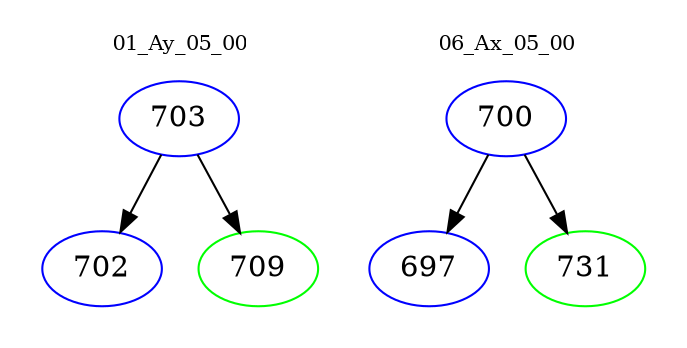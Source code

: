 digraph{
subgraph cluster_0 {
color = white
label = "01_Ay_05_00";
fontsize=10;
T0_703 [label="703", color="blue"]
T0_703 -> T0_702 [color="black"]
T0_702 [label="702", color="blue"]
T0_703 -> T0_709 [color="black"]
T0_709 [label="709", color="green"]
}
subgraph cluster_1 {
color = white
label = "06_Ax_05_00";
fontsize=10;
T1_700 [label="700", color="blue"]
T1_700 -> T1_697 [color="black"]
T1_697 [label="697", color="blue"]
T1_700 -> T1_731 [color="black"]
T1_731 [label="731", color="green"]
}
}
